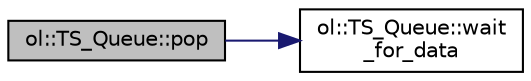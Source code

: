 digraph "ol::TS_Queue::pop"
{
 // LATEX_PDF_SIZE
  edge [fontname="Helvetica",fontsize="10",labelfontname="Helvetica",labelfontsize="10"];
  node [fontname="Helvetica",fontsize="10",shape=record];
  rankdir="LR";
  Node1 [label="ol::TS_Queue::pop",height=0.2,width=0.4,color="black", fillcolor="grey75", style="filled", fontcolor="black",tooltip="Get data."];
  Node1 -> Node2 [color="midnightblue",fontsize="10",style="solid",fontname="Helvetica"];
  Node2 [label="ol::TS_Queue::wait\l_for_data",height=0.2,width=0.4,color="black", fillcolor="white", style="filled",URL="$classol_1_1_t_s___queue.html#af589d6326c0fe024cae643c3f80160b9",tooltip="Wait until data is available."];
}
